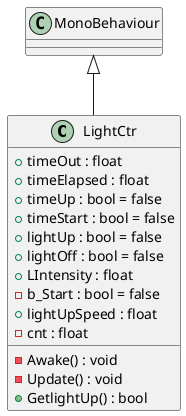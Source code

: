 @startuml
class LightCtr {
    + timeOut : float
    + timeElapsed : float
    + timeUp : bool = false
    + timeStart : bool = false
    + lightUp : bool = false
    + lightOff : bool = false
    + LIntensity : float
    - b_Start : bool = false
    + lightUpSpeed : float
    - cnt : float
    - Awake() : void
    - Update() : void
    + GetlightUp() : bool
}
MonoBehaviour <|-- LightCtr
@enduml
